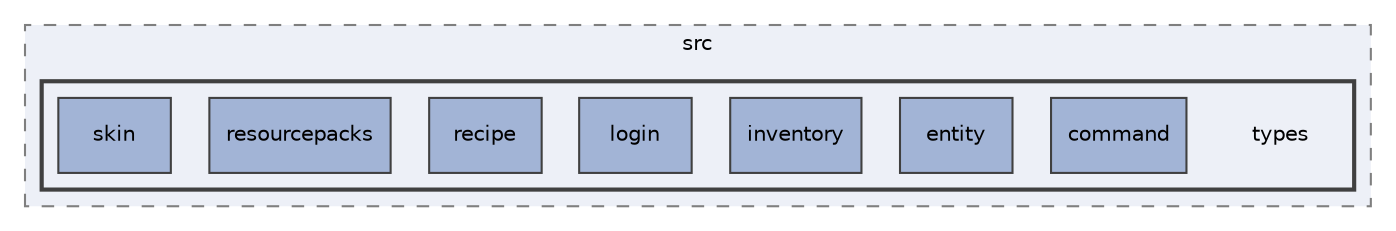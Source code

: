 digraph "types"
{
 // INTERACTIVE_SVG=YES
 // LATEX_PDF_SIZE
  edge [fontname="Helvetica",fontsize="10",labelfontname="Helvetica",labelfontsize="10"];
  node [fontname="Helvetica",fontsize="10",shape=record];
  compound=true
  subgraph clusterdir_682c7921c367674b86e95b8a006ee2ec {
    graph [ bgcolor="#edf0f7", pencolor="grey50", style="filled,dashed,", label="src", fontname="Helvetica", fontsize="10", URL="dir_682c7921c367674b86e95b8a006ee2ec.html"]
  subgraph clusterdir_55bc17615453bf062ec3fe223a89c893 {
    graph [ bgcolor="#edf0f7", pencolor="grey25", style="filled,bold,", label="", fontname="Helvetica", fontsize="10", URL="dir_55bc17615453bf062ec3fe223a89c893.html"]
    dir_55bc17615453bf062ec3fe223a89c893 [shape=plaintext, label="types"];
  dir_2c6ad4f7f4a1db9d3c4e822d2ca8ce5d [shape=box, label="command", style="filled,", fillcolor="#a2b4d6", color="grey25", URL="dir_2c6ad4f7f4a1db9d3c4e822d2ca8ce5d.html"];
  dir_bbe04a070578765a2b532af946e544b1 [shape=box, label="entity", style="filled,", fillcolor="#a2b4d6", color="grey25", URL="dir_bbe04a070578765a2b532af946e544b1.html"];
  dir_726e1d057d028db5f6ccfa3c4388f5b5 [shape=box, label="inventory", style="filled,", fillcolor="#a2b4d6", color="grey25", URL="dir_726e1d057d028db5f6ccfa3c4388f5b5.html"];
  dir_b1768db3127b39e69d56a7f118198421 [shape=box, label="login", style="filled,", fillcolor="#a2b4d6", color="grey25", URL="dir_b1768db3127b39e69d56a7f118198421.html"];
  dir_2e88ceff4c451bc74c8d7afdd5e58460 [shape=box, label="recipe", style="filled,", fillcolor="#a2b4d6", color="grey25", URL="dir_2e88ceff4c451bc74c8d7afdd5e58460.html"];
  dir_196cefb90375ff17027d4dd042055e96 [shape=box, label="resourcepacks", style="filled,", fillcolor="#a2b4d6", color="grey25", URL="dir_196cefb90375ff17027d4dd042055e96.html"];
  dir_34122b53f8872ad93603c82d20993d9a [shape=box, label="skin", style="filled,", fillcolor="#a2b4d6", color="grey25", URL="dir_34122b53f8872ad93603c82d20993d9a.html"];
  }
  }
}

